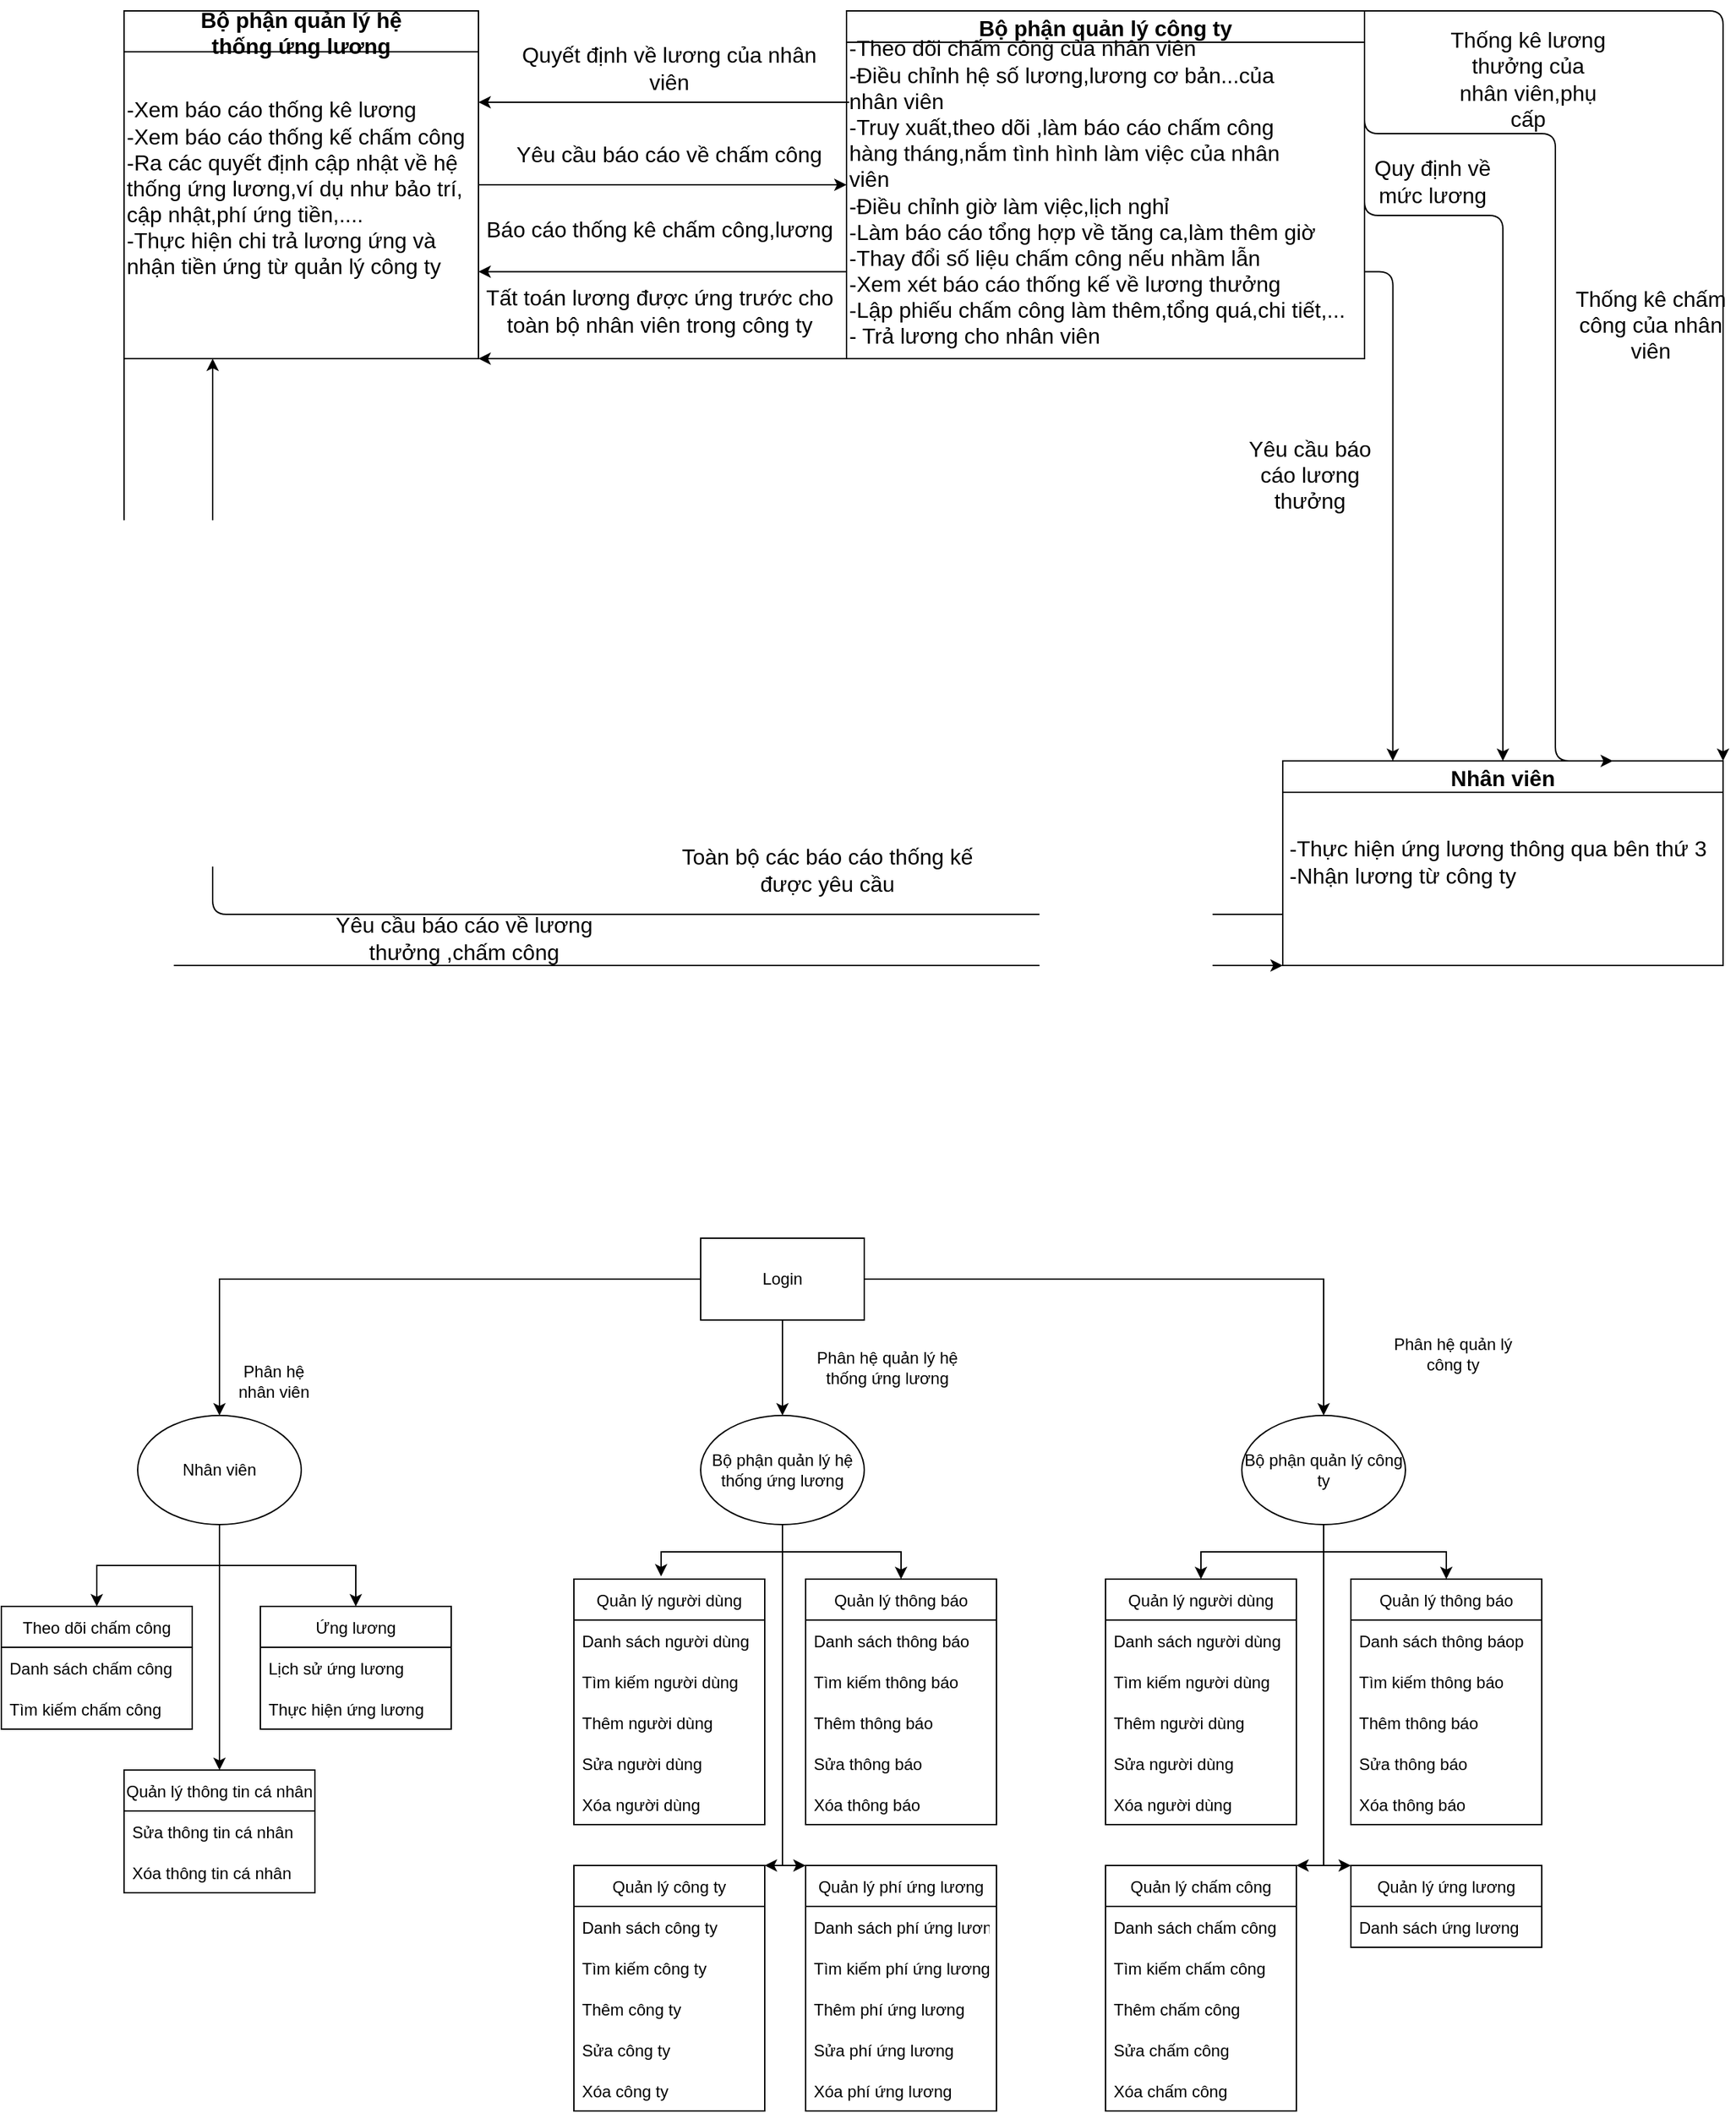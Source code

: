 <mxfile version="16.5.1" type="device"><diagram id="YrifrGmTcw53-y16iJya" name="Mô hình tiến trình nghiệp vụ"><mxGraphModel dx="674" dy="99" grid="1" gridSize="10" guides="1" tooltips="1" connect="1" arrows="1" fold="1" page="0" pageScale="1" pageWidth="850" pageHeight="1100" math="0" shadow="0"><root><mxCell id="0"/><mxCell id="1" parent="0"/><mxCell id="ceFAbt-Tn5T0P551KuT1-1" value="Bộ phận quản lý công ty" style="swimlane;fontSize=16;" parent="1" vertex="1"><mxGeometry x="2080" y="1090" width="380" height="255" as="geometry"/></mxCell><mxCell id="ceFAbt-Tn5T0P551KuT1-2" value="&lt;font style=&quot;font-size: 16px;&quot;&gt;-Theo dõi chấm công của nhân viên&lt;br style=&quot;font-size: 16px;&quot;&gt;&lt;/font&gt;&lt;div style=&quot;text-align: justify; font-size: 16px;&quot;&gt;&lt;font style=&quot;font-size: 16px;&quot;&gt;-Điều chỉnh hệ số lương,lương cơ bản...của&amp;nbsp;&lt;br style=&quot;font-size: 16px;&quot;&gt;nhân viên&lt;br style=&quot;font-size: 16px;&quot;&gt;-Truy xuất,theo dõi ,làm báo cáo chấm công&amp;nbsp;&lt;br style=&quot;font-size: 16px;&quot;&gt;hàng tháng,nắm tình hình làm việc của nhân&amp;nbsp;&lt;br style=&quot;font-size: 16px;&quot;&gt;viên&lt;br style=&quot;font-size: 16px;&quot;&gt;-Điều chỉnh giờ làm việc,lịch nghỉ&lt;br style=&quot;font-size: 16px;&quot;&gt;-Làm báo cáo tổng hợp về tăng ca,làm thêm giờ&lt;br style=&quot;font-size: 16px;&quot;&gt;-Thay đổi số liệu chấm công nếu nhầm lẫn&lt;br style=&quot;font-size: 16px;&quot;&gt;-Xem xét báo cáo thống kế về lương thưởng&lt;br style=&quot;font-size: 16px;&quot;&gt;-Lập phiếu chấm công làm thêm,tổng quá,chi tiết,...&lt;br style=&quot;font-size: 16px;&quot;&gt;- Trả lương cho nhân viên&lt;/font&gt;&lt;/div&gt;" style="text;html=1;align=left;verticalAlign=middle;resizable=0;points=[];autosize=1;fontSize=16;" parent="ceFAbt-Tn5T0P551KuT1-1" vertex="1"><mxGeometry y="18" width="380" height="230" as="geometry"/></mxCell><mxCell id="ceFAbt-Tn5T0P551KuT1-3" value="Bộ phận quản lý hệ &#10;thống ứng lương" style="swimlane;swimlaneLine=1;rounded=0;shadow=0;sketch=0;glass=0;swimlaneFillColor=none;overflow=visible;labelBackgroundColor=none;startSize=30;fontSize=16;" parent="1" vertex="1"><mxGeometry x="1550" y="1090" width="260" height="255" as="geometry"/></mxCell><mxCell id="ceFAbt-Tn5T0P551KuT1-4" value="&lt;span style=&quot;font-size: 16px;&quot;&gt;-Xem báo cáo thống kê lương&lt;br style=&quot;font-size: 16px;&quot;&gt;-Xem báo cáo thống kế chấm công&lt;br style=&quot;font-size: 16px;&quot;&gt;-Ra các quyết định cập nhật về hệ&amp;nbsp;&lt;br style=&quot;font-size: 16px;&quot;&gt;thống ứng lương,ví dụ như bảo trí,&lt;br style=&quot;font-size: 16px;&quot;&gt;cập nhật,phí ứng tiền,....&lt;br style=&quot;font-size: 16px;&quot;&gt;-Thực hiện chi trả lương ứng và&amp;nbsp;&lt;br style=&quot;font-size: 16px;&quot;&gt;nhận tiền ứng từ quản lý công ty&lt;br style=&quot;font-size: 16px;&quot;&gt;&lt;/span&gt;" style="text;html=1;align=left;verticalAlign=middle;resizable=0;points=[];autosize=1;fontSize=16;" parent="ceFAbt-Tn5T0P551KuT1-3" vertex="1"><mxGeometry y="60" width="260" height="140" as="geometry"/></mxCell><mxCell id="ceFAbt-Tn5T0P551KuT1-5" value="Nhân viên" style="swimlane;fontSize=16;" parent="1" vertex="1"><mxGeometry x="2400" y="1640" width="323" height="150" as="geometry"/></mxCell><mxCell id="ceFAbt-Tn5T0P551KuT1-6" value="-Thực hiện ứng lương thông qua bên thứ 3&lt;br style=&quot;font-size: 16px;&quot;&gt;-Nhận lương từ công ty" style="text;html=1;align=left;verticalAlign=middle;resizable=0;points=[];autosize=1;fontSize=16;" parent="ceFAbt-Tn5T0P551KuT1-5" vertex="1"><mxGeometry x="3" y="54" width="320" height="40" as="geometry"/></mxCell><mxCell id="ceFAbt-Tn5T0P551KuT1-8" value="" style="edgeStyle=segmentEdgeStyle;endArrow=classic;html=1;exitX=1;exitY=0;exitDx=0;exitDy=0;entryX=1;entryY=0;entryDx=0;entryDy=0;fontSize=16;" parent="1" source="ceFAbt-Tn5T0P551KuT1-1" target="ceFAbt-Tn5T0P551KuT1-5" edge="1"><mxGeometry width="50" height="50" relative="1" as="geometry"><mxPoint x="2460" y="1310" as="sourcePoint"/><mxPoint x="2510" y="1260" as="targetPoint"/></mxGeometry></mxCell><mxCell id="ceFAbt-Tn5T0P551KuT1-9" value="Thống kê chấm công của nhân viên" style="text;html=1;strokeColor=none;fillColor=none;align=center;verticalAlign=middle;whiteSpace=wrap;rounded=0;fontSize=16;" parent="1" vertex="1"><mxGeometry x="2610" y="1310" width="120" height="20" as="geometry"/></mxCell><mxCell id="ceFAbt-Tn5T0P551KuT1-10" value="Thống kê lương thưởng của nhân viên,phụ cấp" style="text;html=1;strokeColor=none;fillColor=none;align=center;verticalAlign=middle;whiteSpace=wrap;rounded=0;fontSize=16;labelBackgroundColor=#FFFFFF;labelBorderColor=none;glass=0;shadow=0;" parent="1" vertex="1"><mxGeometry x="2520" y="1130" width="120" height="20" as="geometry"/></mxCell><mxCell id="ceFAbt-Tn5T0P551KuT1-11" value="" style="edgeStyle=segmentEdgeStyle;endArrow=classic;html=1;entryX=0.75;entryY=0;entryDx=0;entryDy=0;exitX=1;exitY=0.25;exitDx=0;exitDy=0;fontSize=16;" parent="1" source="ceFAbt-Tn5T0P551KuT1-1" target="ceFAbt-Tn5T0P551KuT1-5" edge="1"><mxGeometry width="50" height="50" relative="1" as="geometry"><mxPoint x="2392" y="1120" as="sourcePoint"/><mxPoint x="2230" y="1390" as="targetPoint"/><Array as="points"><mxPoint x="2460" y="1180"/><mxPoint x="2600" y="1180"/><mxPoint x="2600" y="1640"/></Array></mxGeometry></mxCell><mxCell id="ceFAbt-Tn5T0P551KuT1-12" value="" style="edgeStyle=segmentEdgeStyle;endArrow=classic;html=1;exitX=1;exitY=0.5;exitDx=0;exitDy=0;entryX=0.5;entryY=0;entryDx=0;entryDy=0;fontSize=16;" parent="1" source="ceFAbt-Tn5T0P551KuT1-1" target="ceFAbt-Tn5T0P551KuT1-5" edge="1"><mxGeometry width="50" height="50" relative="1" as="geometry"><mxPoint x="2180" y="1440" as="sourcePoint"/><mxPoint x="2230" y="1390" as="targetPoint"/><Array as="points"><mxPoint x="2460" y="1240"/><mxPoint x="2562" y="1240"/></Array></mxGeometry></mxCell><mxCell id="ceFAbt-Tn5T0P551KuT1-13" value="Quy định về mức lương" style="text;html=1;strokeColor=none;fillColor=none;align=center;verticalAlign=middle;whiteSpace=wrap;rounded=0;fontSize=16;" parent="1" vertex="1"><mxGeometry x="2450" y="1205" width="120" height="20" as="geometry"/></mxCell><mxCell id="ceFAbt-Tn5T0P551KuT1-15" value="Quyết định về lương của nhân viên" style="text;html=1;strokeColor=none;fillColor=none;align=center;verticalAlign=middle;whiteSpace=wrap;rounded=0;fontSize=16;" parent="1" vertex="1"><mxGeometry x="1840" y="1122" width="220" height="20" as="geometry"/></mxCell><mxCell id="ceFAbt-Tn5T0P551KuT1-16" value="" style="endArrow=classic;html=1;exitX=0.005;exitY=0.213;exitDx=0;exitDy=0;exitPerimeter=0;fontSize=16;entryX=1;entryY=0.05;entryDx=0;entryDy=0;entryPerimeter=0;" parent="1" source="ceFAbt-Tn5T0P551KuT1-2" target="ceFAbt-Tn5T0P551KuT1-4" edge="1"><mxGeometry width="50" height="50" relative="1" as="geometry"><mxPoint x="1786" y="1160" as="sourcePoint"/><mxPoint x="1800" y="1140" as="targetPoint"/></mxGeometry></mxCell><mxCell id="ceFAbt-Tn5T0P551KuT1-18" value="" style="endArrow=classic;html=1;exitX=1;exitY=0.5;exitDx=0;exitDy=0;entryX=0;entryY=0.5;entryDx=0;entryDy=0;fontSize=16;" parent="1" source="ceFAbt-Tn5T0P551KuT1-3" target="ceFAbt-Tn5T0P551KuT1-1" edge="1"><mxGeometry width="50" height="50" relative="1" as="geometry"><mxPoint x="2118" y="1434" as="sourcePoint"/><mxPoint x="1968" y="1139" as="targetPoint"/></mxGeometry></mxCell><mxCell id="ceFAbt-Tn5T0P551KuT1-19" value="Yêu cầu báo cáo về chấm công" style="text;html=1;strokeColor=none;fillColor=none;align=center;verticalAlign=middle;whiteSpace=wrap;rounded=0;fontSize=16;" parent="1" vertex="1"><mxGeometry x="1807" y="1185" width="286" height="20" as="geometry"/></mxCell><mxCell id="ceFAbt-Tn5T0P551KuT1-20" value="" style="edgeStyle=segmentEdgeStyle;endArrow=classic;html=1;exitX=1;exitY=0.75;exitDx=0;exitDy=0;entryX=0.25;entryY=0;entryDx=0;entryDy=0;fontSize=16;" parent="1" source="ceFAbt-Tn5T0P551KuT1-1" target="ceFAbt-Tn5T0P551KuT1-5" edge="1"><mxGeometry width="50" height="50" relative="1" as="geometry"><mxPoint x="2118" y="1434" as="sourcePoint"/><mxPoint x="2168" y="1384" as="targetPoint"/></mxGeometry></mxCell><mxCell id="ceFAbt-Tn5T0P551KuT1-21" value="Yêu cầu báo cáo lương thưởng" style="text;html=1;strokeColor=none;fillColor=none;align=center;verticalAlign=middle;whiteSpace=wrap;rounded=0;fontSize=16;" parent="1" vertex="1"><mxGeometry x="2360" y="1420" width="120" height="20" as="geometry"/></mxCell><mxCell id="ceFAbt-Tn5T0P551KuT1-22" value="" style="endArrow=classic;html=1;entryX=1;entryY=0.75;entryDx=0;entryDy=0;exitX=0;exitY=0.75;exitDx=0;exitDy=0;fontSize=16;" parent="1" source="ceFAbt-Tn5T0P551KuT1-1" target="ceFAbt-Tn5T0P551KuT1-3" edge="1"><mxGeometry width="50" height="50" relative="1" as="geometry"><mxPoint x="2082" y="1428" as="sourcePoint"/><mxPoint x="2132" y="1378" as="targetPoint"/></mxGeometry></mxCell><mxCell id="ceFAbt-Tn5T0P551KuT1-23" value="Báo cáo thống kê chấm công,lương" style="text;html=1;strokeColor=none;fillColor=none;align=center;verticalAlign=middle;whiteSpace=wrap;rounded=0;fontSize=16;" parent="1" vertex="1"><mxGeometry x="1800" y="1240" width="286" height="20" as="geometry"/></mxCell><mxCell id="ceFAbt-Tn5T0P551KuT1-24" value="" style="edgeStyle=segmentEdgeStyle;endArrow=classic;html=1;exitX=0;exitY=1;exitDx=0;exitDy=0;entryX=0;entryY=1;entryDx=0;entryDy=0;fontSize=16;" parent="1" source="ceFAbt-Tn5T0P551KuT1-3" target="ceFAbt-Tn5T0P551KuT1-5" edge="1"><mxGeometry width="50" height="50" relative="1" as="geometry"><mxPoint x="2082" y="1428" as="sourcePoint"/><mxPoint x="1819" y="1667" as="targetPoint"/><Array as="points"><mxPoint x="1550" y="1790"/></Array></mxGeometry></mxCell><mxCell id="ceFAbt-Tn5T0P551KuT1-25" value="Yêu cầu báo cáo về lương thưởng ,chấm công" style="text;html=1;strokeColor=none;fillColor=none;align=center;verticalAlign=middle;whiteSpace=wrap;rounded=0;fontSize=16;" parent="1" vertex="1"><mxGeometry x="1700" y="1760" width="199" height="20" as="geometry"/></mxCell><mxCell id="ceFAbt-Tn5T0P551KuT1-26" value="" style="edgeStyle=segmentEdgeStyle;endArrow=classic;html=1;entryX=0.25;entryY=1;entryDx=0;entryDy=0;exitX=0;exitY=0.75;exitDx=0;exitDy=0;fontSize=16;" parent="1" source="ceFAbt-Tn5T0P551KuT1-5" target="ceFAbt-Tn5T0P551KuT1-3" edge="1"><mxGeometry width="50" height="50" relative="1" as="geometry"><mxPoint x="2062" y="1502" as="sourcePoint"/><mxPoint x="2112" y="1452" as="targetPoint"/></mxGeometry></mxCell><mxCell id="ceFAbt-Tn5T0P551KuT1-27" value="Toàn bộ các báo cáo thống kế được yêu cầu" style="text;html=1;strokeColor=none;fillColor=none;align=center;verticalAlign=middle;whiteSpace=wrap;rounded=0;fontSize=16;" parent="1" vertex="1"><mxGeometry x="1940" y="1710" width="252" height="20" as="geometry"/></mxCell><mxCell id="ceFAbt-Tn5T0P551KuT1-29" value="" style="endArrow=classic;html=1;labelBackgroundColor=#ffffff;entryX=1;entryY=1;entryDx=0;entryDy=0;exitX=0;exitY=1;exitDx=0;exitDy=0;fontSize=16;" parent="1" source="ceFAbt-Tn5T0P551KuT1-1" target="ceFAbt-Tn5T0P551KuT1-3" edge="1"><mxGeometry width="50" height="50" relative="1" as="geometry"><mxPoint x="1958" y="1423" as="sourcePoint"/><mxPoint x="2008" y="1373" as="targetPoint"/></mxGeometry></mxCell><mxCell id="ceFAbt-Tn5T0P551KuT1-44" value="Tất toán lương được ứng trước cho toàn bộ nhân viên trong công ty" style="text;html=1;strokeColor=none;fillColor=none;align=center;verticalAlign=middle;whiteSpace=wrap;rounded=0;fontSize=16;" parent="1" vertex="1"><mxGeometry x="1800" y="1300" width="286" height="20" as="geometry"/></mxCell><mxCell id="yOsjoIR1taX_x9SfCSMs-5" style="edgeStyle=orthogonalEdgeStyle;rounded=0;orthogonalLoop=1;jettySize=auto;html=1;entryX=0.5;entryY=0;entryDx=0;entryDy=0;" edge="1" parent="1" source="yOsjoIR1taX_x9SfCSMs-1" target="yOsjoIR1taX_x9SfCSMs-3"><mxGeometry relative="1" as="geometry"/></mxCell><mxCell id="yOsjoIR1taX_x9SfCSMs-6" style="edgeStyle=orthogonalEdgeStyle;rounded=0;orthogonalLoop=1;jettySize=auto;html=1;entryX=0.5;entryY=0;entryDx=0;entryDy=0;" edge="1" parent="1" source="yOsjoIR1taX_x9SfCSMs-1" target="yOsjoIR1taX_x9SfCSMs-2"><mxGeometry relative="1" as="geometry"/></mxCell><mxCell id="yOsjoIR1taX_x9SfCSMs-7" style="edgeStyle=orthogonalEdgeStyle;rounded=0;orthogonalLoop=1;jettySize=auto;html=1;entryX=0.5;entryY=0;entryDx=0;entryDy=0;" edge="1" parent="1" source="yOsjoIR1taX_x9SfCSMs-1" target="yOsjoIR1taX_x9SfCSMs-4"><mxGeometry relative="1" as="geometry"/></mxCell><mxCell id="yOsjoIR1taX_x9SfCSMs-1" value="Login" style="rounded=0;whiteSpace=wrap;html=1;" vertex="1" parent="1"><mxGeometry x="1973" y="1990" width="120" height="60" as="geometry"/></mxCell><mxCell id="yOsjoIR1taX_x9SfCSMs-87" style="edgeStyle=orthogonalEdgeStyle;rounded=0;orthogonalLoop=1;jettySize=auto;html=1;entryX=0.457;entryY=-0.011;entryDx=0;entryDy=0;entryPerimeter=0;" edge="1" parent="1" source="yOsjoIR1taX_x9SfCSMs-2" target="yOsjoIR1taX_x9SfCSMs-11"><mxGeometry relative="1" as="geometry"/></mxCell><mxCell id="yOsjoIR1taX_x9SfCSMs-88" style="edgeStyle=orthogonalEdgeStyle;rounded=0;orthogonalLoop=1;jettySize=auto;html=1;entryX=0.5;entryY=0;entryDx=0;entryDy=0;" edge="1" parent="1" source="yOsjoIR1taX_x9SfCSMs-2" target="yOsjoIR1taX_x9SfCSMs-17"><mxGeometry relative="1" as="geometry"/></mxCell><mxCell id="yOsjoIR1taX_x9SfCSMs-89" style="edgeStyle=orthogonalEdgeStyle;rounded=0;orthogonalLoop=1;jettySize=auto;html=1;entryX=1;entryY=0;entryDx=0;entryDy=0;" edge="1" parent="1" source="yOsjoIR1taX_x9SfCSMs-2" target="yOsjoIR1taX_x9SfCSMs-49"><mxGeometry relative="1" as="geometry"><Array as="points"><mxPoint x="2033" y="2450"/></Array></mxGeometry></mxCell><mxCell id="yOsjoIR1taX_x9SfCSMs-90" style="edgeStyle=orthogonalEdgeStyle;rounded=0;orthogonalLoop=1;jettySize=auto;html=1;entryX=0;entryY=0;entryDx=0;entryDy=0;" edge="1" parent="1" source="yOsjoIR1taX_x9SfCSMs-2" target="yOsjoIR1taX_x9SfCSMs-55"><mxGeometry relative="1" as="geometry"><Array as="points"><mxPoint x="2033" y="2450"/></Array></mxGeometry></mxCell><mxCell id="yOsjoIR1taX_x9SfCSMs-2" value="Bộ phận quản lý hệ thống ứng lương" style="ellipse;whiteSpace=wrap;html=1;" vertex="1" parent="1"><mxGeometry x="1973" y="2120" width="120" height="80" as="geometry"/></mxCell><mxCell id="yOsjoIR1taX_x9SfCSMs-85" style="edgeStyle=orthogonalEdgeStyle;rounded=0;orthogonalLoop=1;jettySize=auto;html=1;entryX=0.5;entryY=0;entryDx=0;entryDy=0;" edge="1" parent="1" source="yOsjoIR1taX_x9SfCSMs-3" target="yOsjoIR1taX_x9SfCSMs-61"><mxGeometry relative="1" as="geometry"/></mxCell><mxCell id="yOsjoIR1taX_x9SfCSMs-86" style="edgeStyle=orthogonalEdgeStyle;rounded=0;orthogonalLoop=1;jettySize=auto;html=1;entryX=0.5;entryY=0;entryDx=0;entryDy=0;" edge="1" parent="1" source="yOsjoIR1taX_x9SfCSMs-3" target="yOsjoIR1taX_x9SfCSMs-67"><mxGeometry relative="1" as="geometry"/></mxCell><mxCell id="yOsjoIR1taX_x9SfCSMs-102" style="edgeStyle=orthogonalEdgeStyle;rounded=0;orthogonalLoop=1;jettySize=auto;html=1;entryX=0.5;entryY=0;entryDx=0;entryDy=0;" edge="1" parent="1" source="yOsjoIR1taX_x9SfCSMs-3" target="yOsjoIR1taX_x9SfCSMs-95"><mxGeometry relative="1" as="geometry"/></mxCell><mxCell id="yOsjoIR1taX_x9SfCSMs-3" value="Nhân viên" style="ellipse;whiteSpace=wrap;html=1;" vertex="1" parent="1"><mxGeometry x="1560" y="2120" width="120" height="80" as="geometry"/></mxCell><mxCell id="yOsjoIR1taX_x9SfCSMs-91" style="edgeStyle=orthogonalEdgeStyle;rounded=0;orthogonalLoop=1;jettySize=auto;html=1;entryX=0.5;entryY=0;entryDx=0;entryDy=0;" edge="1" parent="1" source="yOsjoIR1taX_x9SfCSMs-4" target="yOsjoIR1taX_x9SfCSMs-36"><mxGeometry relative="1" as="geometry"/></mxCell><mxCell id="yOsjoIR1taX_x9SfCSMs-92" style="edgeStyle=orthogonalEdgeStyle;rounded=0;orthogonalLoop=1;jettySize=auto;html=1;entryX=0.5;entryY=0;entryDx=0;entryDy=0;" edge="1" parent="1" source="yOsjoIR1taX_x9SfCSMs-4" target="yOsjoIR1taX_x9SfCSMs-42"><mxGeometry relative="1" as="geometry"/></mxCell><mxCell id="yOsjoIR1taX_x9SfCSMs-93" style="edgeStyle=orthogonalEdgeStyle;rounded=0;orthogonalLoop=1;jettySize=auto;html=1;entryX=1;entryY=0;entryDx=0;entryDy=0;" edge="1" parent="1" source="yOsjoIR1taX_x9SfCSMs-4" target="yOsjoIR1taX_x9SfCSMs-79"><mxGeometry relative="1" as="geometry"><Array as="points"><mxPoint x="2430" y="2450"/></Array></mxGeometry></mxCell><mxCell id="yOsjoIR1taX_x9SfCSMs-94" style="edgeStyle=orthogonalEdgeStyle;rounded=0;orthogonalLoop=1;jettySize=auto;html=1;entryX=0;entryY=0;entryDx=0;entryDy=0;" edge="1" parent="1" source="yOsjoIR1taX_x9SfCSMs-4" target="yOsjoIR1taX_x9SfCSMs-76"><mxGeometry relative="1" as="geometry"><Array as="points"><mxPoint x="2430" y="2450"/></Array></mxGeometry></mxCell><mxCell id="yOsjoIR1taX_x9SfCSMs-4" value="Bộ phận quản lý công ty" style="ellipse;whiteSpace=wrap;html=1;" vertex="1" parent="1"><mxGeometry x="2370" y="2120" width="120" height="80" as="geometry"/></mxCell><mxCell id="yOsjoIR1taX_x9SfCSMs-8" value="Phân hệ nhân viên" style="text;html=1;strokeColor=none;fillColor=none;align=center;verticalAlign=middle;whiteSpace=wrap;rounded=0;" vertex="1" parent="1"><mxGeometry x="1630" y="2080" width="60" height="30" as="geometry"/></mxCell><mxCell id="yOsjoIR1taX_x9SfCSMs-9" value="Phân hệ quản lý hệ thống ứng lương" style="text;html=1;strokeColor=none;fillColor=none;align=center;verticalAlign=middle;whiteSpace=wrap;rounded=0;" vertex="1" parent="1"><mxGeometry x="2050" y="2070" width="120" height="30" as="geometry"/></mxCell><mxCell id="yOsjoIR1taX_x9SfCSMs-10" value="Phân hệ quản lý công ty" style="text;html=1;strokeColor=none;fillColor=none;align=center;verticalAlign=middle;whiteSpace=wrap;rounded=0;" vertex="1" parent="1"><mxGeometry x="2470" y="2060" width="110" height="30" as="geometry"/></mxCell><mxCell id="yOsjoIR1taX_x9SfCSMs-11" value="Quản lý người dùng" style="swimlane;fontStyle=0;childLayout=stackLayout;horizontal=1;startSize=30;horizontalStack=0;resizeParent=1;resizeParentMax=0;resizeLast=0;collapsible=1;marginBottom=0;" vertex="1" parent="1"><mxGeometry x="1880" y="2240" width="140" height="180" as="geometry"/></mxCell><mxCell id="yOsjoIR1taX_x9SfCSMs-15" value="Danh sách người dùng" style="text;strokeColor=none;fillColor=none;align=left;verticalAlign=middle;spacingLeft=4;spacingRight=4;overflow=hidden;points=[[0,0.5],[1,0.5]];portConstraint=eastwest;rotatable=0;" vertex="1" parent="yOsjoIR1taX_x9SfCSMs-11"><mxGeometry y="30" width="140" height="30" as="geometry"/></mxCell><mxCell id="yOsjoIR1taX_x9SfCSMs-16" value="Tìm kiếm người dùng" style="text;strokeColor=none;fillColor=none;align=left;verticalAlign=middle;spacingLeft=4;spacingRight=4;overflow=hidden;points=[[0,0.5],[1,0.5]];portConstraint=eastwest;rotatable=0;" vertex="1" parent="yOsjoIR1taX_x9SfCSMs-11"><mxGeometry y="60" width="140" height="30" as="geometry"/></mxCell><mxCell id="yOsjoIR1taX_x9SfCSMs-12" value="Thêm người dùng" style="text;strokeColor=none;fillColor=none;align=left;verticalAlign=middle;spacingLeft=4;spacingRight=4;overflow=hidden;points=[[0,0.5],[1,0.5]];portConstraint=eastwest;rotatable=0;" vertex="1" parent="yOsjoIR1taX_x9SfCSMs-11"><mxGeometry y="90" width="140" height="30" as="geometry"/></mxCell><mxCell id="yOsjoIR1taX_x9SfCSMs-13" value="Sửa người dùng" style="text;strokeColor=none;fillColor=none;align=left;verticalAlign=middle;spacingLeft=4;spacingRight=4;overflow=hidden;points=[[0,0.5],[1,0.5]];portConstraint=eastwest;rotatable=0;" vertex="1" parent="yOsjoIR1taX_x9SfCSMs-11"><mxGeometry y="120" width="140" height="30" as="geometry"/></mxCell><mxCell id="yOsjoIR1taX_x9SfCSMs-14" value="Xóa người dùng" style="text;strokeColor=none;fillColor=none;align=left;verticalAlign=middle;spacingLeft=4;spacingRight=4;overflow=hidden;points=[[0,0.5],[1,0.5]];portConstraint=eastwest;rotatable=0;" vertex="1" parent="yOsjoIR1taX_x9SfCSMs-11"><mxGeometry y="150" width="140" height="30" as="geometry"/></mxCell><mxCell id="yOsjoIR1taX_x9SfCSMs-17" value="Quản lý thông báo" style="swimlane;fontStyle=0;childLayout=stackLayout;horizontal=1;startSize=30;horizontalStack=0;resizeParent=1;resizeParentMax=0;resizeLast=0;collapsible=1;marginBottom=0;" vertex="1" parent="1"><mxGeometry x="2050" y="2240" width="140" height="180" as="geometry"/></mxCell><mxCell id="yOsjoIR1taX_x9SfCSMs-18" value="Danh sách thông báo" style="text;strokeColor=none;fillColor=none;align=left;verticalAlign=middle;spacingLeft=4;spacingRight=4;overflow=hidden;points=[[0,0.5],[1,0.5]];portConstraint=eastwest;rotatable=0;" vertex="1" parent="yOsjoIR1taX_x9SfCSMs-17"><mxGeometry y="30" width="140" height="30" as="geometry"/></mxCell><mxCell id="yOsjoIR1taX_x9SfCSMs-19" value="Tìm kiếm thông báo" style="text;strokeColor=none;fillColor=none;align=left;verticalAlign=middle;spacingLeft=4;spacingRight=4;overflow=hidden;points=[[0,0.5],[1,0.5]];portConstraint=eastwest;rotatable=0;" vertex="1" parent="yOsjoIR1taX_x9SfCSMs-17"><mxGeometry y="60" width="140" height="30" as="geometry"/></mxCell><mxCell id="yOsjoIR1taX_x9SfCSMs-20" value="Thêm thông báo" style="text;strokeColor=none;fillColor=none;align=left;verticalAlign=middle;spacingLeft=4;spacingRight=4;overflow=hidden;points=[[0,0.5],[1,0.5]];portConstraint=eastwest;rotatable=0;" vertex="1" parent="yOsjoIR1taX_x9SfCSMs-17"><mxGeometry y="90" width="140" height="30" as="geometry"/></mxCell><mxCell id="yOsjoIR1taX_x9SfCSMs-21" value="Sửa thông báo" style="text;strokeColor=none;fillColor=none;align=left;verticalAlign=middle;spacingLeft=4;spacingRight=4;overflow=hidden;points=[[0,0.5],[1,0.5]];portConstraint=eastwest;rotatable=0;" vertex="1" parent="yOsjoIR1taX_x9SfCSMs-17"><mxGeometry y="120" width="140" height="30" as="geometry"/></mxCell><mxCell id="yOsjoIR1taX_x9SfCSMs-22" value="Xóa thông báo" style="text;strokeColor=none;fillColor=none;align=left;verticalAlign=middle;spacingLeft=4;spacingRight=4;overflow=hidden;points=[[0,0.5],[1,0.5]];portConstraint=eastwest;rotatable=0;" vertex="1" parent="yOsjoIR1taX_x9SfCSMs-17"><mxGeometry y="150" width="140" height="30" as="geometry"/></mxCell><mxCell id="yOsjoIR1taX_x9SfCSMs-36" value="Quản lý người dùng" style="swimlane;fontStyle=0;childLayout=stackLayout;horizontal=1;startSize=30;horizontalStack=0;resizeParent=1;resizeParentMax=0;resizeLast=0;collapsible=1;marginBottom=0;" vertex="1" parent="1"><mxGeometry x="2270" y="2240" width="140" height="180" as="geometry"/></mxCell><mxCell id="yOsjoIR1taX_x9SfCSMs-37" value="Danh sách người dùng" style="text;strokeColor=none;fillColor=none;align=left;verticalAlign=middle;spacingLeft=4;spacingRight=4;overflow=hidden;points=[[0,0.5],[1,0.5]];portConstraint=eastwest;rotatable=0;" vertex="1" parent="yOsjoIR1taX_x9SfCSMs-36"><mxGeometry y="30" width="140" height="30" as="geometry"/></mxCell><mxCell id="yOsjoIR1taX_x9SfCSMs-38" value="Tìm kiếm người dùng" style="text;strokeColor=none;fillColor=none;align=left;verticalAlign=middle;spacingLeft=4;spacingRight=4;overflow=hidden;points=[[0,0.5],[1,0.5]];portConstraint=eastwest;rotatable=0;" vertex="1" parent="yOsjoIR1taX_x9SfCSMs-36"><mxGeometry y="60" width="140" height="30" as="geometry"/></mxCell><mxCell id="yOsjoIR1taX_x9SfCSMs-39" value="Thêm người dùng" style="text;strokeColor=none;fillColor=none;align=left;verticalAlign=middle;spacingLeft=4;spacingRight=4;overflow=hidden;points=[[0,0.5],[1,0.5]];portConstraint=eastwest;rotatable=0;" vertex="1" parent="yOsjoIR1taX_x9SfCSMs-36"><mxGeometry y="90" width="140" height="30" as="geometry"/></mxCell><mxCell id="yOsjoIR1taX_x9SfCSMs-40" value="Sửa người dùng" style="text;strokeColor=none;fillColor=none;align=left;verticalAlign=middle;spacingLeft=4;spacingRight=4;overflow=hidden;points=[[0,0.5],[1,0.5]];portConstraint=eastwest;rotatable=0;" vertex="1" parent="yOsjoIR1taX_x9SfCSMs-36"><mxGeometry y="120" width="140" height="30" as="geometry"/></mxCell><mxCell id="yOsjoIR1taX_x9SfCSMs-41" value="Xóa người dùng" style="text;strokeColor=none;fillColor=none;align=left;verticalAlign=middle;spacingLeft=4;spacingRight=4;overflow=hidden;points=[[0,0.5],[1,0.5]];portConstraint=eastwest;rotatable=0;" vertex="1" parent="yOsjoIR1taX_x9SfCSMs-36"><mxGeometry y="150" width="140" height="30" as="geometry"/></mxCell><mxCell id="yOsjoIR1taX_x9SfCSMs-42" value="Quản lý thông báo" style="swimlane;fontStyle=0;childLayout=stackLayout;horizontal=1;startSize=30;horizontalStack=0;resizeParent=1;resizeParentMax=0;resizeLast=0;collapsible=1;marginBottom=0;" vertex="1" parent="1"><mxGeometry x="2450" y="2240" width="140" height="180" as="geometry"/></mxCell><mxCell id="yOsjoIR1taX_x9SfCSMs-43" value="Danh sách thông báop" style="text;strokeColor=none;fillColor=none;align=left;verticalAlign=middle;spacingLeft=4;spacingRight=4;overflow=hidden;points=[[0,0.5],[1,0.5]];portConstraint=eastwest;rotatable=0;" vertex="1" parent="yOsjoIR1taX_x9SfCSMs-42"><mxGeometry y="30" width="140" height="30" as="geometry"/></mxCell><mxCell id="yOsjoIR1taX_x9SfCSMs-44" value="Tìm kiếm thông báo" style="text;strokeColor=none;fillColor=none;align=left;verticalAlign=middle;spacingLeft=4;spacingRight=4;overflow=hidden;points=[[0,0.5],[1,0.5]];portConstraint=eastwest;rotatable=0;" vertex="1" parent="yOsjoIR1taX_x9SfCSMs-42"><mxGeometry y="60" width="140" height="30" as="geometry"/></mxCell><mxCell id="yOsjoIR1taX_x9SfCSMs-45" value="Thêm thông báo" style="text;strokeColor=none;fillColor=none;align=left;verticalAlign=middle;spacingLeft=4;spacingRight=4;overflow=hidden;points=[[0,0.5],[1,0.5]];portConstraint=eastwest;rotatable=0;" vertex="1" parent="yOsjoIR1taX_x9SfCSMs-42"><mxGeometry y="90" width="140" height="30" as="geometry"/></mxCell><mxCell id="yOsjoIR1taX_x9SfCSMs-46" value="Sửa thông báo" style="text;strokeColor=none;fillColor=none;align=left;verticalAlign=middle;spacingLeft=4;spacingRight=4;overflow=hidden;points=[[0,0.5],[1,0.5]];portConstraint=eastwest;rotatable=0;" vertex="1" parent="yOsjoIR1taX_x9SfCSMs-42"><mxGeometry y="120" width="140" height="30" as="geometry"/></mxCell><mxCell id="yOsjoIR1taX_x9SfCSMs-47" value="Xóa thông báo" style="text;strokeColor=none;fillColor=none;align=left;verticalAlign=middle;spacingLeft=4;spacingRight=4;overflow=hidden;points=[[0,0.5],[1,0.5]];portConstraint=eastwest;rotatable=0;" vertex="1" parent="yOsjoIR1taX_x9SfCSMs-42"><mxGeometry y="150" width="140" height="30" as="geometry"/></mxCell><mxCell id="yOsjoIR1taX_x9SfCSMs-49" value="Quản lý công ty" style="swimlane;fontStyle=0;childLayout=stackLayout;horizontal=1;startSize=30;horizontalStack=0;resizeParent=1;resizeParentMax=0;resizeLast=0;collapsible=1;marginBottom=0;" vertex="1" parent="1"><mxGeometry x="1880" y="2450" width="140" height="180" as="geometry"/></mxCell><mxCell id="yOsjoIR1taX_x9SfCSMs-50" value="Danh sách công ty" style="text;strokeColor=none;fillColor=none;align=left;verticalAlign=middle;spacingLeft=4;spacingRight=4;overflow=hidden;points=[[0,0.5],[1,0.5]];portConstraint=eastwest;rotatable=0;" vertex="1" parent="yOsjoIR1taX_x9SfCSMs-49"><mxGeometry y="30" width="140" height="30" as="geometry"/></mxCell><mxCell id="yOsjoIR1taX_x9SfCSMs-51" value="Tìm kiếm công ty" style="text;strokeColor=none;fillColor=none;align=left;verticalAlign=middle;spacingLeft=4;spacingRight=4;overflow=hidden;points=[[0,0.5],[1,0.5]];portConstraint=eastwest;rotatable=0;" vertex="1" parent="yOsjoIR1taX_x9SfCSMs-49"><mxGeometry y="60" width="140" height="30" as="geometry"/></mxCell><mxCell id="yOsjoIR1taX_x9SfCSMs-52" value="Thêm công ty" style="text;strokeColor=none;fillColor=none;align=left;verticalAlign=middle;spacingLeft=4;spacingRight=4;overflow=hidden;points=[[0,0.5],[1,0.5]];portConstraint=eastwest;rotatable=0;" vertex="1" parent="yOsjoIR1taX_x9SfCSMs-49"><mxGeometry y="90" width="140" height="30" as="geometry"/></mxCell><mxCell id="yOsjoIR1taX_x9SfCSMs-53" value="Sửa công ty" style="text;strokeColor=none;fillColor=none;align=left;verticalAlign=middle;spacingLeft=4;spacingRight=4;overflow=hidden;points=[[0,0.5],[1,0.5]];portConstraint=eastwest;rotatable=0;" vertex="1" parent="yOsjoIR1taX_x9SfCSMs-49"><mxGeometry y="120" width="140" height="30" as="geometry"/></mxCell><mxCell id="yOsjoIR1taX_x9SfCSMs-54" value="Xóa công ty" style="text;strokeColor=none;fillColor=none;align=left;verticalAlign=middle;spacingLeft=4;spacingRight=4;overflow=hidden;points=[[0,0.5],[1,0.5]];portConstraint=eastwest;rotatable=0;" vertex="1" parent="yOsjoIR1taX_x9SfCSMs-49"><mxGeometry y="150" width="140" height="30" as="geometry"/></mxCell><mxCell id="yOsjoIR1taX_x9SfCSMs-55" value="Quản lý phí ứng lương" style="swimlane;fontStyle=0;childLayout=stackLayout;horizontal=1;startSize=30;horizontalStack=0;resizeParent=1;resizeParentMax=0;resizeLast=0;collapsible=1;marginBottom=0;" vertex="1" parent="1"><mxGeometry x="2050" y="2450" width="140" height="180" as="geometry"/></mxCell><mxCell id="yOsjoIR1taX_x9SfCSMs-56" value="Danh sách phí ứng lương" style="text;strokeColor=none;fillColor=none;align=left;verticalAlign=middle;spacingLeft=4;spacingRight=4;overflow=hidden;points=[[0,0.5],[1,0.5]];portConstraint=eastwest;rotatable=0;" vertex="1" parent="yOsjoIR1taX_x9SfCSMs-55"><mxGeometry y="30" width="140" height="30" as="geometry"/></mxCell><mxCell id="yOsjoIR1taX_x9SfCSMs-57" value="Tìm kiếm phí ứng lương" style="text;strokeColor=none;fillColor=none;align=left;verticalAlign=middle;spacingLeft=4;spacingRight=4;overflow=hidden;points=[[0,0.5],[1,0.5]];portConstraint=eastwest;rotatable=0;" vertex="1" parent="yOsjoIR1taX_x9SfCSMs-55"><mxGeometry y="60" width="140" height="30" as="geometry"/></mxCell><mxCell id="yOsjoIR1taX_x9SfCSMs-58" value="Thêm phí ứng lương" style="text;strokeColor=none;fillColor=none;align=left;verticalAlign=middle;spacingLeft=4;spacingRight=4;overflow=hidden;points=[[0,0.5],[1,0.5]];portConstraint=eastwest;rotatable=0;" vertex="1" parent="yOsjoIR1taX_x9SfCSMs-55"><mxGeometry y="90" width="140" height="30" as="geometry"/></mxCell><mxCell id="yOsjoIR1taX_x9SfCSMs-59" value="Sửa phí ứng lương" style="text;strokeColor=none;fillColor=none;align=left;verticalAlign=middle;spacingLeft=4;spacingRight=4;overflow=hidden;points=[[0,0.5],[1,0.5]];portConstraint=eastwest;rotatable=0;" vertex="1" parent="yOsjoIR1taX_x9SfCSMs-55"><mxGeometry y="120" width="140" height="30" as="geometry"/></mxCell><mxCell id="yOsjoIR1taX_x9SfCSMs-60" value="Xóa phí ứng lương" style="text;strokeColor=none;fillColor=none;align=left;verticalAlign=middle;spacingLeft=4;spacingRight=4;overflow=hidden;points=[[0,0.5],[1,0.5]];portConstraint=eastwest;rotatable=0;" vertex="1" parent="yOsjoIR1taX_x9SfCSMs-55"><mxGeometry y="150" width="140" height="30" as="geometry"/></mxCell><mxCell id="yOsjoIR1taX_x9SfCSMs-61" value="Theo dõi chấm công" style="swimlane;fontStyle=0;childLayout=stackLayout;horizontal=1;startSize=30;horizontalStack=0;resizeParent=1;resizeParentMax=0;resizeLast=0;collapsible=1;marginBottom=0;" vertex="1" parent="1"><mxGeometry x="1460" y="2260" width="140" height="90" as="geometry"/></mxCell><mxCell id="yOsjoIR1taX_x9SfCSMs-62" value="Danh sách chấm công" style="text;strokeColor=none;fillColor=none;align=left;verticalAlign=middle;spacingLeft=4;spacingRight=4;overflow=hidden;points=[[0,0.5],[1,0.5]];portConstraint=eastwest;rotatable=0;" vertex="1" parent="yOsjoIR1taX_x9SfCSMs-61"><mxGeometry y="30" width="140" height="30" as="geometry"/></mxCell><mxCell id="yOsjoIR1taX_x9SfCSMs-63" value="Tìm kiếm chấm công" style="text;strokeColor=none;fillColor=none;align=left;verticalAlign=middle;spacingLeft=4;spacingRight=4;overflow=hidden;points=[[0,0.5],[1,0.5]];portConstraint=eastwest;rotatable=0;" vertex="1" parent="yOsjoIR1taX_x9SfCSMs-61"><mxGeometry y="60" width="140" height="30" as="geometry"/></mxCell><mxCell id="yOsjoIR1taX_x9SfCSMs-67" value="Ứng lương" style="swimlane;fontStyle=0;childLayout=stackLayout;horizontal=1;startSize=30;horizontalStack=0;resizeParent=1;resizeParentMax=0;resizeLast=0;collapsible=1;marginBottom=0;" vertex="1" parent="1"><mxGeometry x="1650" y="2260" width="140" height="90" as="geometry"/></mxCell><mxCell id="yOsjoIR1taX_x9SfCSMs-68" value="Lịch sử ứng lương" style="text;strokeColor=none;fillColor=none;align=left;verticalAlign=middle;spacingLeft=4;spacingRight=4;overflow=hidden;points=[[0,0.5],[1,0.5]];portConstraint=eastwest;rotatable=0;" vertex="1" parent="yOsjoIR1taX_x9SfCSMs-67"><mxGeometry y="30" width="140" height="30" as="geometry"/></mxCell><mxCell id="yOsjoIR1taX_x9SfCSMs-69" value="Thực hiện ứng lương" style="text;strokeColor=none;fillColor=none;align=left;verticalAlign=middle;spacingLeft=4;spacingRight=4;overflow=hidden;points=[[0,0.5],[1,0.5]];portConstraint=eastwest;rotatable=0;" vertex="1" parent="yOsjoIR1taX_x9SfCSMs-67"><mxGeometry y="60" width="140" height="30" as="geometry"/></mxCell><mxCell id="yOsjoIR1taX_x9SfCSMs-76" value="Quản lý ứng lương" style="swimlane;fontStyle=0;childLayout=stackLayout;horizontal=1;startSize=30;horizontalStack=0;resizeParent=1;resizeParentMax=0;resizeLast=0;collapsible=1;marginBottom=0;" vertex="1" parent="1"><mxGeometry x="2450" y="2450" width="140" height="60" as="geometry"/></mxCell><mxCell id="yOsjoIR1taX_x9SfCSMs-77" value="Danh sách ứng lương" style="text;strokeColor=none;fillColor=none;align=left;verticalAlign=middle;spacingLeft=4;spacingRight=4;overflow=hidden;points=[[0,0.5],[1,0.5]];portConstraint=eastwest;rotatable=0;" vertex="1" parent="yOsjoIR1taX_x9SfCSMs-76"><mxGeometry y="30" width="140" height="30" as="geometry"/></mxCell><mxCell id="yOsjoIR1taX_x9SfCSMs-79" value="Quản lý chấm công" style="swimlane;fontStyle=0;childLayout=stackLayout;horizontal=1;startSize=30;horizontalStack=0;resizeParent=1;resizeParentMax=0;resizeLast=0;collapsible=1;marginBottom=0;" vertex="1" parent="1"><mxGeometry x="2270" y="2450" width="140" height="180" as="geometry"/></mxCell><mxCell id="yOsjoIR1taX_x9SfCSMs-80" value="Danh sách chấm công" style="text;strokeColor=none;fillColor=none;align=left;verticalAlign=middle;spacingLeft=4;spacingRight=4;overflow=hidden;points=[[0,0.5],[1,0.5]];portConstraint=eastwest;rotatable=0;" vertex="1" parent="yOsjoIR1taX_x9SfCSMs-79"><mxGeometry y="30" width="140" height="30" as="geometry"/></mxCell><mxCell id="yOsjoIR1taX_x9SfCSMs-81" value="Tìm kiếm chấm công" style="text;strokeColor=none;fillColor=none;align=left;verticalAlign=middle;spacingLeft=4;spacingRight=4;overflow=hidden;points=[[0,0.5],[1,0.5]];portConstraint=eastwest;rotatable=0;" vertex="1" parent="yOsjoIR1taX_x9SfCSMs-79"><mxGeometry y="60" width="140" height="30" as="geometry"/></mxCell><mxCell id="yOsjoIR1taX_x9SfCSMs-82" value="Thêm chấm công" style="text;strokeColor=none;fillColor=none;align=left;verticalAlign=middle;spacingLeft=4;spacingRight=4;overflow=hidden;points=[[0,0.5],[1,0.5]];portConstraint=eastwest;rotatable=0;" vertex="1" parent="yOsjoIR1taX_x9SfCSMs-79"><mxGeometry y="90" width="140" height="30" as="geometry"/></mxCell><mxCell id="yOsjoIR1taX_x9SfCSMs-83" value="Sửa chấm công" style="text;strokeColor=none;fillColor=none;align=left;verticalAlign=middle;spacingLeft=4;spacingRight=4;overflow=hidden;points=[[0,0.5],[1,0.5]];portConstraint=eastwest;rotatable=0;" vertex="1" parent="yOsjoIR1taX_x9SfCSMs-79"><mxGeometry y="120" width="140" height="30" as="geometry"/></mxCell><mxCell id="yOsjoIR1taX_x9SfCSMs-84" value="Xóa chấm công" style="text;strokeColor=none;fillColor=none;align=left;verticalAlign=middle;spacingLeft=4;spacingRight=4;overflow=hidden;points=[[0,0.5],[1,0.5]];portConstraint=eastwest;rotatable=0;" vertex="1" parent="yOsjoIR1taX_x9SfCSMs-79"><mxGeometry y="150" width="140" height="30" as="geometry"/></mxCell><mxCell id="yOsjoIR1taX_x9SfCSMs-95" value="Quản lý thông tin cá nhân" style="swimlane;fontStyle=0;childLayout=stackLayout;horizontal=1;startSize=30;horizontalStack=0;resizeParent=1;resizeParentMax=0;resizeLast=0;collapsible=1;marginBottom=0;" vertex="1" parent="1"><mxGeometry x="1550" y="2380" width="140" height="90" as="geometry"/></mxCell><mxCell id="yOsjoIR1taX_x9SfCSMs-97" value="Sửa thông tin cá nhân" style="text;strokeColor=none;fillColor=none;align=left;verticalAlign=middle;spacingLeft=4;spacingRight=4;overflow=hidden;points=[[0,0.5],[1,0.5]];portConstraint=eastwest;rotatable=0;" vertex="1" parent="yOsjoIR1taX_x9SfCSMs-95"><mxGeometry y="30" width="140" height="30" as="geometry"/></mxCell><mxCell id="yOsjoIR1taX_x9SfCSMs-101" value="Xóa thông tin cá nhân" style="text;strokeColor=none;fillColor=none;align=left;verticalAlign=middle;spacingLeft=4;spacingRight=4;overflow=hidden;points=[[0,0.5],[1,0.5]];portConstraint=eastwest;rotatable=0;" vertex="1" parent="yOsjoIR1taX_x9SfCSMs-95"><mxGeometry y="60" width="140" height="30" as="geometry"/></mxCell></root></mxGraphModel></diagram></mxfile>